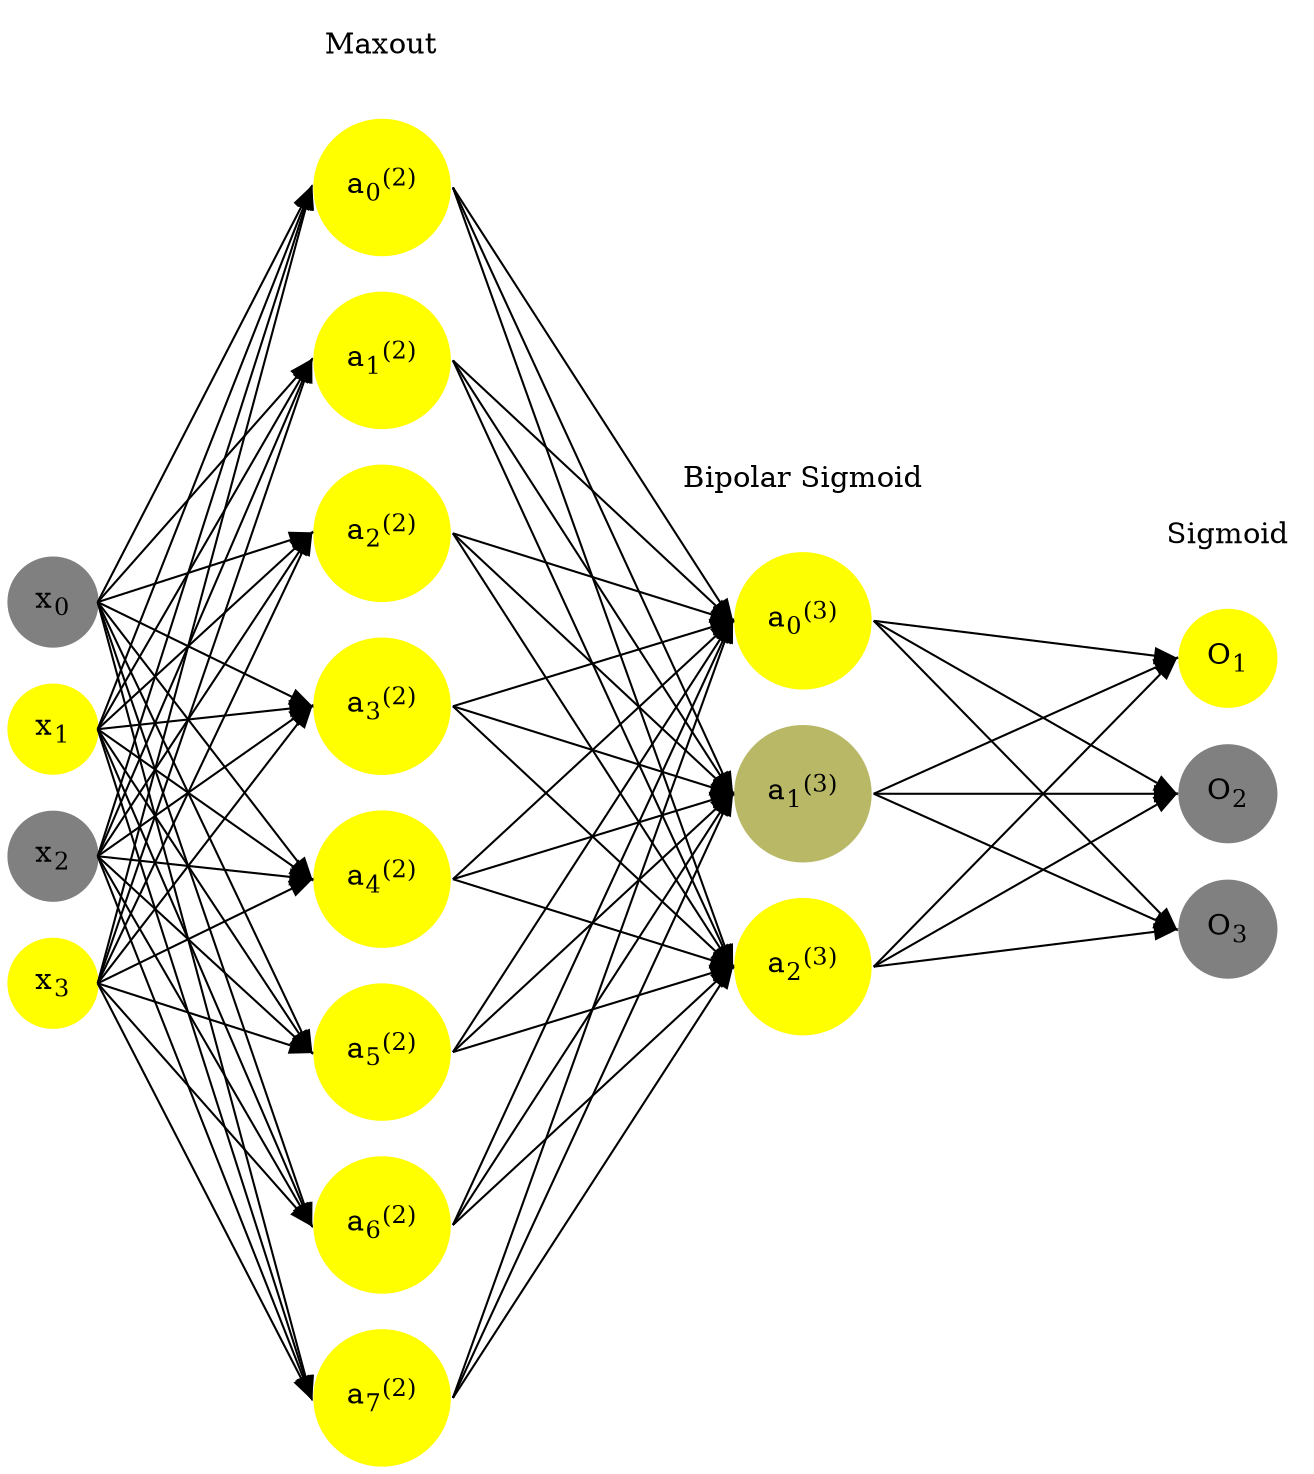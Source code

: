 digraph G {
	rankdir = LR;
	splines=false;
	edge[style=invis];
	ranksep= 1.4;
	{
	node [shape=circle, color="0.1667, 0.0, 0.5", style=filled, fillcolor="0.1667, 0.0, 0.5"];
	x0 [label=<x<sub>0</sub>>];
	}
	{
	node [shape=circle, color="0.1667, 1.0, 1.0", style=filled, fillcolor="0.1667, 1.0, 1.0"];
	x1 [label=<x<sub>1</sub>>];
	}
	{
	node [shape=circle, color="0.1667, 0.0, 0.5", style=filled, fillcolor="0.1667, 0.0, 0.5"];
	x2 [label=<x<sub>2</sub>>];
	}
	{
	node [shape=circle, color="0.1667, 1.0, 1.0", style=filled, fillcolor="0.1667, 1.0, 1.0"];
	x3 [label=<x<sub>3</sub>>];
	}
	{
	node [shape=circle, color="0.1667, 1.615039, 1.307519", style=filled, fillcolor="0.1667, 1.615039, 1.307519"];
	a02 [label=<a<sub>0</sub><sup>(2)</sup>>];
	}
	{
	node [shape=circle, color="0.1667, 1.615039, 1.307519", style=filled, fillcolor="0.1667, 1.615039, 1.307519"];
	a12 [label=<a<sub>1</sub><sup>(2)</sup>>];
	}
	{
	node [shape=circle, color="0.1667, 1.615039, 1.307519", style=filled, fillcolor="0.1667, 1.615039, 1.307519"];
	a22 [label=<a<sub>2</sub><sup>(2)</sup>>];
	}
	{
	node [shape=circle, color="0.1667, 1.615039, 1.307519", style=filled, fillcolor="0.1667, 1.615039, 1.307519"];
	a32 [label=<a<sub>3</sub><sup>(2)</sup>>];
	}
	{
	node [shape=circle, color="0.1667, 1.615039, 1.307519", style=filled, fillcolor="0.1667, 1.615039, 1.307519"];
	a42 [label=<a<sub>4</sub><sup>(2)</sup>>];
	}
	{
	node [shape=circle, color="0.1667, 1.615039, 1.307519", style=filled, fillcolor="0.1667, 1.615039, 1.307519"];
	a52 [label=<a<sub>5</sub><sup>(2)</sup>>];
	}
	{
	node [shape=circle, color="0.1667, 1.615039, 1.307519", style=filled, fillcolor="0.1667, 1.615039, 1.307519"];
	a62 [label=<a<sub>6</sub><sup>(2)</sup>>];
	}
	{
	node [shape=circle, color="0.1667, 1.615039, 1.307519", style=filled, fillcolor="0.1667, 1.615039, 1.307519"];
	a72 [label=<a<sub>7</sub><sup>(2)</sup>>];
	}
	{
	node [shape=circle, color="0.1667, 0.991770, 0.995885", style=filled, fillcolor="0.1667, 0.991770, 0.995885"];
	a03 [label=<a<sub>0</sub><sup>(3)</sup>>];
	}
	{
	node [shape=circle, color="0.1667, 0.438988, 0.719494", style=filled, fillcolor="0.1667, 0.438988, 0.719494"];
	a13 [label=<a<sub>1</sub><sup>(3)</sup>>];
	}
	{
	node [shape=circle, color="0.1667, 0.999945, 0.999973", style=filled, fillcolor="0.1667, 0.999945, 0.999973"];
	a23 [label=<a<sub>2</sub><sup>(3)</sup>>];
	}
	{
	node [shape=circle, color="0.1667, 1.0, 1.0", style=filled, fillcolor="0.1667, 1.0, 1.0"];
	O1 [label=<O<sub>1</sub>>];
	}
	{
	node [shape=circle, color="0.1667, 0.0, 0.5", style=filled, fillcolor="0.1667, 0.0, 0.5"];
	O2 [label=<O<sub>2</sub>>];
	}
	{
	node [shape=circle, color="0.1667, 0.0, 0.5", style=filled, fillcolor="0.1667, 0.0, 0.5"];
	O3 [label=<O<sub>3</sub>>];
	}
	{
	rank=same;
	x0->x1->x2->x3;
	}
	{
	rank=same;
	a02->a12->a22->a32->a42->a52->a62->a72;
	}
	{
	rank=same;
	a03->a13->a23;
	}
	{
	rank=same;
	O1->O2->O3;
	}
	l1 [shape=plaintext,label="Maxout"];
	l1->a02;
	{rank=same; l1;a02};
	l2 [shape=plaintext,label="Bipolar Sigmoid"];
	l2->a03;
	{rank=same; l2;a03};
	l3 [shape=plaintext,label="Sigmoid"];
	l3->O1;
	{rank=same; l3;O1};
edge[style=solid, tailport=e, headport=w];
	{x0;x1;x2;x3} -> {a02;a12;a22;a32;a42;a52;a62;a72};
	{a02;a12;a22;a32;a42;a52;a62;a72} -> {a03;a13;a23};
	{a03;a13;a23} -> {O1,O2,O3};
}